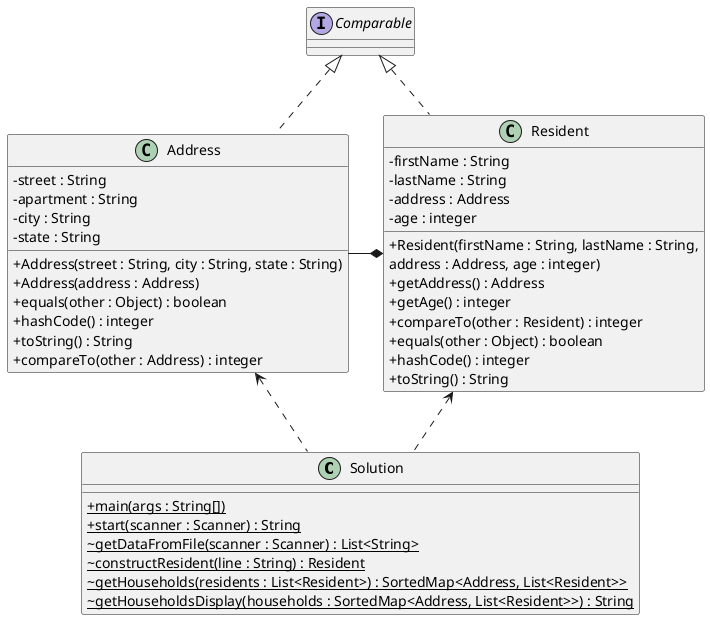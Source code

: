 @startuml
skinparam classAttributeIconSize 0
class Solution {
    + {static} main(args : String[])
    + {static} start(scanner : Scanner) : String
    ~ {static} getDataFromFile(scanner : Scanner) : List<String>
    ~ {static} constructResident(line : String) : Resident
    ~ {static} getHouseholds(residents : List<Resident>) : SortedMap<Address, List<Resident>>
    ~ {static} getHouseholdsDisplay(households : SortedMap<Address, List<Resident>>) : String
}
class Address implements Comparable {
    - street : String
    - apartment : String
    - city : String
    - state : String

    + Address(street : String, city : String, state : String)
    + Address(address : Address)
    + equals(other : Object) : boolean
    + hashCode() : integer
    + toString() : String
    + compareTo(other : Address) : integer
}

class Resident implements Comparable {
    - firstName : String
    - lastName : String
    - address : Address
    - age : integer

    + Resident(firstName : String, lastName : String,
                address : Address, age : integer)
    + getAddress() : Address
    + getAge() : integer
    + compareTo(other : Resident) : integer
    + equals(other : Object) : boolean
    + hashCode() : integer
    + toString() : String
}

Address -right-* Resident
Address <.. Solution
Resident <.. Solution
@enduml
